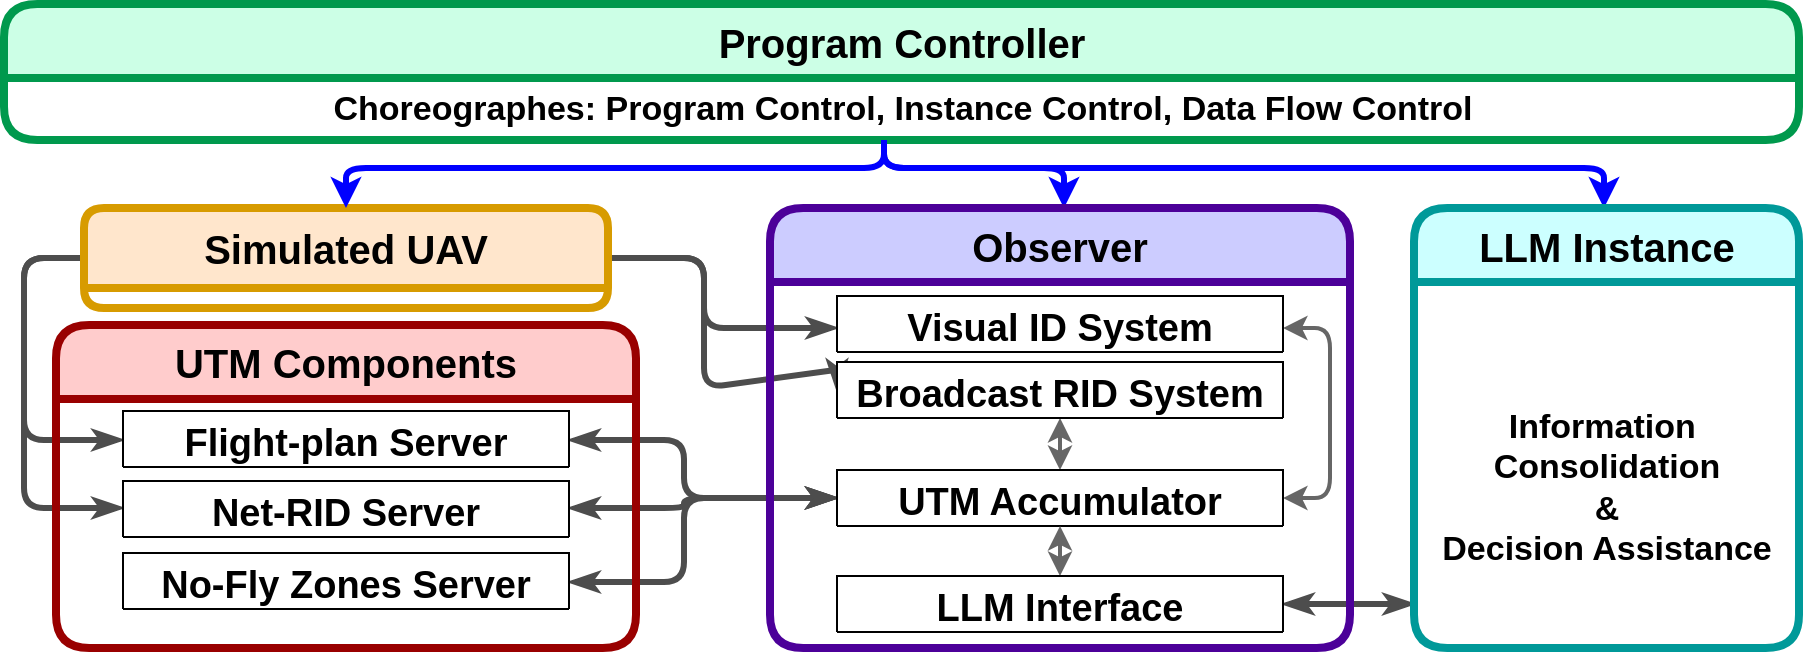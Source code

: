 <mxfile version="24.6.4" type="device">
  <diagram name="Page-1" id="Ev9KHV8LbVD18_9U95kE">
    <mxGraphModel dx="2004" dy="1203" grid="1" gridSize="10" guides="1" tooltips="1" connect="1" arrows="1" fold="1" page="1" pageScale="1" pageWidth="2339" pageHeight="3300" math="0" shadow="0">
      <root>
        <mxCell id="0" />
        <mxCell id="1" parent="0" />
        <mxCell id="lRbjT1NGwTPiWCWEcdZG-6" style="edgeStyle=orthogonalEdgeStyle;rounded=1;orthogonalLoop=1;jettySize=auto;html=1;strokeWidth=3;curved=0;endArrow=classicThin;endFill=1;jumpStyle=line;strokeColor=#4D4D4D;" parent="1" source="JzUydqIJ6qVtRUPiUywM-14" target="Jraj2u1gfLjr0mIL1iTk-41" edge="1">
          <mxGeometry relative="1" as="geometry">
            <Array as="points">
              <mxPoint x="680" y="475" />
              <mxPoint x="680" y="510" />
            </Array>
          </mxGeometry>
        </mxCell>
        <mxCell id="lRbjT1NGwTPiWCWEcdZG-7" style="edgeStyle=orthogonalEdgeStyle;rounded=1;orthogonalLoop=1;jettySize=auto;html=1;strokeWidth=3;curved=0;endArrow=classicThin;endFill=1;jumpStyle=line;strokeColor=#4D4D4D;entryX=0;entryY=0.5;entryDx=0;entryDy=0;exitX=1;exitY=0.5;exitDx=0;exitDy=0;" parent="1" source="JzUydqIJ6qVtRUPiUywM-14" target="n4PZmjlwthrs9iT0Sboe-10" edge="1">
          <mxGeometry relative="1" as="geometry">
            <mxPoint x="650" y="490" as="sourcePoint" />
            <mxPoint x="710" y="529" as="targetPoint" />
            <Array as="points">
              <mxPoint x="680" y="475" />
              <mxPoint x="680" y="540" />
              <mxPoint x="747" y="540" />
            </Array>
          </mxGeometry>
        </mxCell>
        <mxCell id="lRbjT1NGwTPiWCWEcdZG-8" style="edgeStyle=orthogonalEdgeStyle;rounded=1;orthogonalLoop=1;jettySize=auto;html=1;strokeWidth=3;curved=0;endArrow=classicThin;endFill=1;jumpStyle=line;strokeColor=#4D4D4D;entryX=0;entryY=0.5;entryDx=0;entryDy=0;" parent="1" source="JzUydqIJ6qVtRUPiUywM-14" target="n4PZmjlwthrs9iT0Sboe-1" edge="1">
          <mxGeometry relative="1" as="geometry">
            <Array as="points">
              <mxPoint x="340" y="475" />
              <mxPoint x="340" y="566" />
              <mxPoint x="390" y="566" />
            </Array>
          </mxGeometry>
        </mxCell>
        <mxCell id="lRbjT1NGwTPiWCWEcdZG-9" style="edgeStyle=orthogonalEdgeStyle;rounded=1;orthogonalLoop=1;jettySize=auto;html=1;strokeWidth=3;curved=0;endArrow=classicThin;endFill=1;jumpStyle=line;strokeColor=#4D4D4D;entryX=0;entryY=0.5;entryDx=0;entryDy=0;" parent="1" source="JzUydqIJ6qVtRUPiUywM-14" target="n4PZmjlwthrs9iT0Sboe-3" edge="1">
          <mxGeometry relative="1" as="geometry">
            <Array as="points">
              <mxPoint x="340" y="475" />
              <mxPoint x="340" y="600" />
              <mxPoint x="390" y="600" />
            </Array>
          </mxGeometry>
        </mxCell>
        <mxCell id="JzUydqIJ6qVtRUPiUywM-14" value="&lt;font style=&quot;font-size: 20px;&quot;&gt;Simulated UAV&lt;/font&gt;" style="swimlane;whiteSpace=wrap;html=1;rounded=1;fillColor=#ffe6cc;strokeColor=#D79B00;strokeWidth=4;perimeterSpacing=0;fillStyle=auto;startSize=40;fontSize=20;" parent="1" vertex="1" collapsed="1">
          <mxGeometry x="370" y="450" width="262" height="50" as="geometry">
            <mxRectangle x="358" y="430" width="290" height="90" as="alternateBounds" />
          </mxGeometry>
        </mxCell>
        <mxCell id="n4PZmjlwthrs9iT0Sboe-29" style="edgeStyle=orthogonalEdgeStyle;rounded=1;orthogonalLoop=1;jettySize=auto;html=1;strokeWidth=3;curved=0;endArrow=classicThin;endFill=1;startArrow=classicThin;startFill=1;jumpStyle=line;strokeColor=#4D4D4D;entryX=1;entryY=0.5;entryDx=0;entryDy=0;" parent="1" source="n4PZmjlwthrs9iT0Sboe-9" target="n4PZmjlwthrs9iT0Sboe-12" edge="1">
          <mxGeometry relative="1" as="geometry">
            <mxPoint x="1030" y="650" as="sourcePoint" />
            <Array as="points">
              <mxPoint x="1030" y="648" />
              <mxPoint x="1030" y="648" />
            </Array>
          </mxGeometry>
        </mxCell>
        <mxCell id="n4PZmjlwthrs9iT0Sboe-13" value="&lt;span style=&quot;font-size: 20px; text-wrap: nowrap;&quot;&gt;Program Controller&lt;/span&gt;" style="swimlane;whiteSpace=wrap;html=1;rounded=1;fillColor=#CCFFE6;strokeColor=#00994D;strokeWidth=4;perimeterSpacing=0;fillStyle=auto;startSize=37;fontSize=20;" parent="1" vertex="1">
          <mxGeometry x="330" y="348" width="897.5" height="68" as="geometry" />
        </mxCell>
        <mxCell id="lRbjT1NGwTPiWCWEcdZG-21" value="&lt;font style=&quot;font-size: 17px;&quot;&gt;Choreographes: Program Control, Instance Control, Data Flow Control&lt;/font&gt;" style="text;html=1;align=center;verticalAlign=middle;resizable=0;points=[];autosize=1;strokeColor=none;fillColor=none;fontSize=17;fontStyle=1" parent="n4PZmjlwthrs9iT0Sboe-13" vertex="1">
          <mxGeometry x="173.75" y="38" width="550" height="30" as="geometry" />
        </mxCell>
        <mxCell id="lRbjT1NGwTPiWCWEcdZG-1" style="edgeStyle=orthogonalEdgeStyle;rounded=1;orthogonalLoop=1;jettySize=auto;html=1;startArrow=classicThin;startFill=1;strokeWidth=3;curved=0;endArrow=classicThin;endFill=1;jumpStyle=line;strokeColor=#4D4D4D;exitX=0;exitY=0.5;exitDx=0;exitDy=0;entryX=1;entryY=0.5;entryDx=0;entryDy=0;" parent="1" source="n4PZmjlwthrs9iT0Sboe-11" target="n4PZmjlwthrs9iT0Sboe-1" edge="1">
          <mxGeometry relative="1" as="geometry">
            <mxPoint x="701" y="615" as="sourcePoint" />
            <mxPoint x="610" y="630" as="targetPoint" />
            <Array as="points">
              <mxPoint x="670" y="595" />
              <mxPoint x="670" y="566" />
              <mxPoint x="613" y="566" />
            </Array>
          </mxGeometry>
        </mxCell>
        <mxCell id="lRbjT1NGwTPiWCWEcdZG-2" style="edgeStyle=orthogonalEdgeStyle;rounded=1;orthogonalLoop=1;jettySize=auto;html=1;startArrow=classicThin;startFill=1;strokeWidth=3;curved=0;endArrow=classicThin;endFill=1;jumpStyle=line;strokeColor=#4D4D4D;exitX=0;exitY=0.5;exitDx=0;exitDy=0;entryX=1;entryY=0.5;entryDx=0;entryDy=0;" parent="1" source="n4PZmjlwthrs9iT0Sboe-11" target="n4PZmjlwthrs9iT0Sboe-3" edge="1">
          <mxGeometry relative="1" as="geometry">
            <mxPoint x="701" y="635" as="sourcePoint" />
            <mxPoint x="553" y="695" as="targetPoint" />
            <Array as="points">
              <mxPoint x="670" y="595" />
              <mxPoint x="670" y="600" />
              <mxPoint x="613" y="600" />
            </Array>
          </mxGeometry>
        </mxCell>
        <mxCell id="lRbjT1NGwTPiWCWEcdZG-5" style="edgeStyle=orthogonalEdgeStyle;rounded=1;orthogonalLoop=1;jettySize=auto;html=1;startArrow=classicThin;startFill=1;strokeWidth=3;curved=0;endArrow=classicThin;endFill=1;jumpStyle=line;strokeColor=#4D4D4D;exitX=0;exitY=0.5;exitDx=0;exitDy=0;entryX=1;entryY=0.5;entryDx=0;entryDy=0;" parent="1" source="n4PZmjlwthrs9iT0Sboe-11" target="n4PZmjlwthrs9iT0Sboe-5" edge="1">
          <mxGeometry relative="1" as="geometry">
            <mxPoint x="701" y="655" as="sourcePoint" />
            <mxPoint x="580" y="755" as="targetPoint" />
            <Array as="points">
              <mxPoint x="670" y="595" />
              <mxPoint x="670" y="637" />
              <mxPoint x="613" y="637" />
            </Array>
          </mxGeometry>
        </mxCell>
        <mxCell id="lRbjT1NGwTPiWCWEcdZG-12" style="edgeStyle=orthogonalEdgeStyle;rounded=1;orthogonalLoop=1;jettySize=auto;html=1;curved=0;jumpStyle=arc;strokeWidth=3;strokeColor=#0000FF;" parent="1" source="n4PZmjlwthrs9iT0Sboe-13" target="n4PZmjlwthrs9iT0Sboe-7" edge="1">
          <mxGeometry relative="1" as="geometry">
            <mxPoint x="1060" y="300" as="sourcePoint" />
            <Array as="points">
              <mxPoint x="770" y="430" />
              <mxPoint x="860" y="430" />
            </Array>
          </mxGeometry>
        </mxCell>
        <mxCell id="lRbjT1NGwTPiWCWEcdZG-13" style="edgeStyle=orthogonalEdgeStyle;rounded=1;orthogonalLoop=1;jettySize=auto;html=1;curved=0;jumpStyle=arc;strokeWidth=3;strokeColor=#0000FF;" parent="1" source="n4PZmjlwthrs9iT0Sboe-13" target="n4PZmjlwthrs9iT0Sboe-9" edge="1">
          <mxGeometry relative="1" as="geometry">
            <mxPoint x="1060" y="360" as="sourcePoint" />
            <Array as="points">
              <mxPoint x="770" y="430" />
              <mxPoint x="1130" y="430" />
            </Array>
          </mxGeometry>
        </mxCell>
        <mxCell id="n4PZmjlwthrs9iT0Sboe-7" value="&lt;font style=&quot;font-size: 20px;&quot;&gt;Observer&lt;/font&gt;" style="swimlane;whiteSpace=wrap;html=1;rounded=1;fillColor=#CCCCFF;strokeColor=#4C0099;strokeWidth=4;perimeterSpacing=0;fillStyle=auto;startSize=37;fontSize=20;" parent="1" vertex="1">
          <mxGeometry x="713" y="450" width="290" height="220" as="geometry" />
        </mxCell>
        <mxCell id="lRbjT1NGwTPiWCWEcdZG-64" style="edgeStyle=orthogonalEdgeStyle;rounded=1;orthogonalLoop=1;jettySize=auto;html=1;strokeColor=#666666;strokeWidth=2;align=center;verticalAlign=middle;fontFamily=Helvetica;fontSize=11;fontColor=default;labelBackgroundColor=default;startArrow=classic;startFill=1;endArrow=classic;curved=0;" parent="n4PZmjlwthrs9iT0Sboe-7" source="Jraj2u1gfLjr0mIL1iTk-41" target="n4PZmjlwthrs9iT0Sboe-11" edge="1">
          <mxGeometry relative="1" as="geometry">
            <Array as="points">
              <mxPoint x="280" y="60" />
              <mxPoint x="280" y="145" />
            </Array>
          </mxGeometry>
        </mxCell>
        <mxCell id="Jraj2u1gfLjr0mIL1iTk-41" value="Visual ID System" style="swimlane;fontSize=19;rounded=1;startSize=28;" parent="n4PZmjlwthrs9iT0Sboe-7" vertex="1">
          <mxGeometry x="33.5" y="44" width="223" height="28" as="geometry">
            <mxRectangle x="1210" y="720" width="250" height="30" as="alternateBounds" />
          </mxGeometry>
        </mxCell>
        <mxCell id="lRbjT1NGwTPiWCWEcdZG-31" style="edgeStyle=orthogonalEdgeStyle;rounded=1;orthogonalLoop=1;jettySize=auto;html=1;startArrow=classic;startFill=1;strokeWidth=2;curved=0;strokeColor=#666666;" parent="n4PZmjlwthrs9iT0Sboe-7" source="n4PZmjlwthrs9iT0Sboe-11" target="n4PZmjlwthrs9iT0Sboe-10" edge="1">
          <mxGeometry relative="1" as="geometry" />
        </mxCell>
        <mxCell id="n4PZmjlwthrs9iT0Sboe-11" value="UTM Accumulator" style="swimlane;fontSize=19;rounded=1;startSize=28;" parent="n4PZmjlwthrs9iT0Sboe-7" vertex="1">
          <mxGeometry x="33.5" y="131" width="223" height="28" as="geometry">
            <mxRectangle x="1210" y="720" width="250" height="30" as="alternateBounds" />
          </mxGeometry>
        </mxCell>
        <mxCell id="lRbjT1NGwTPiWCWEcdZG-28" style="edgeStyle=orthogonalEdgeStyle;rounded=1;orthogonalLoop=1;jettySize=auto;html=1;strokeWidth=2;startArrow=classic;startFill=1;strokeColor=#666666;curved=0;" parent="n4PZmjlwthrs9iT0Sboe-7" source="n4PZmjlwthrs9iT0Sboe-12" target="n4PZmjlwthrs9iT0Sboe-11" edge="1">
          <mxGeometry relative="1" as="geometry" />
        </mxCell>
        <mxCell id="n4PZmjlwthrs9iT0Sboe-12" value="LLM Interface" style="swimlane;fontSize=19;rounded=1;startSize=28;" parent="n4PZmjlwthrs9iT0Sboe-7" vertex="1">
          <mxGeometry x="33.5" y="184" width="223" height="28" as="geometry">
            <mxRectangle x="1210" y="720" width="250" height="30" as="alternateBounds" />
          </mxGeometry>
        </mxCell>
        <mxCell id="n4PZmjlwthrs9iT0Sboe-10" value="Broadcast RID System" style="swimlane;fontSize=19;rounded=1;startSize=28;" parent="n4PZmjlwthrs9iT0Sboe-7" vertex="1">
          <mxGeometry x="33.5" y="77" width="223" height="28" as="geometry">
            <mxRectangle x="1210" y="720" width="250" height="30" as="alternateBounds" />
          </mxGeometry>
        </mxCell>
        <mxCell id="n4PZmjlwthrs9iT0Sboe-8" value="&lt;span style=&quot;font-size: 20px; text-wrap: nowrap;&quot;&gt;UTM Components&lt;/span&gt;" style="swimlane;whiteSpace=wrap;html=1;rounded=1;fillColor=#FFCCCC;strokeColor=#990000;strokeWidth=4;perimeterSpacing=0;fillStyle=auto;startSize=37;fontSize=20;" parent="1" vertex="1">
          <mxGeometry x="356" y="508.5" width="290" height="161.5" as="geometry" />
        </mxCell>
        <mxCell id="n4PZmjlwthrs9iT0Sboe-1" value="Flight-plan Server" style="swimlane;fontSize=19;rounded=1;startSize=28;" parent="n4PZmjlwthrs9iT0Sboe-8" vertex="1" collapsed="1">
          <mxGeometry x="33.5" y="43" width="223" height="28" as="geometry">
            <mxRectangle x="44.5" y="50" width="201" height="60" as="alternateBounds" />
          </mxGeometry>
        </mxCell>
        <mxCell id="n4PZmjlwthrs9iT0Sboe-4" value="&lt;font style=&quot;font-size: 14px;&quot;&gt;Holds public flight-plans&lt;br&gt;&lt;/font&gt;" style="text;html=1;align=center;verticalAlign=middle;resizable=0;points=[];autosize=1;strokeColor=none;fillColor=none;" parent="n4PZmjlwthrs9iT0Sboe-1" vertex="1">
          <mxGeometry x="11" y="27" width="170" height="30" as="geometry" />
        </mxCell>
        <mxCell id="n4PZmjlwthrs9iT0Sboe-3" value="Net-RID Server" style="swimlane;fontSize=19;rounded=1;startSize=28;" parent="n4PZmjlwthrs9iT0Sboe-8" vertex="1" collapsed="1">
          <mxGeometry x="33.5" y="78" width="223" height="28" as="geometry">
            <mxRectangle x="44.5" y="120" width="201" height="60" as="alternateBounds" />
          </mxGeometry>
        </mxCell>
        <mxCell id="lRbjT1NGwTPiWCWEcdZG-24" value="&lt;font style=&quot;font-size: 14px;&quot;&gt;Holds sent Net-RID messages&lt;br&gt;&lt;/font&gt;" style="text;html=1;align=center;verticalAlign=middle;resizable=0;points=[];autosize=1;strokeColor=none;fillColor=none;" parent="n4PZmjlwthrs9iT0Sboe-3" vertex="1">
          <mxGeometry x="-9" y="25" width="210" height="30" as="geometry" />
        </mxCell>
        <mxCell id="n4PZmjlwthrs9iT0Sboe-5" value="No-Fly Zones Server" style="swimlane;fontSize=19;rounded=1;startSize=28;" parent="n4PZmjlwthrs9iT0Sboe-8" vertex="1" collapsed="1">
          <mxGeometry x="33.5" y="114" width="223" height="28" as="geometry">
            <mxRectangle x="44.5" y="190" width="201" height="60" as="alternateBounds" />
          </mxGeometry>
        </mxCell>
        <mxCell id="n4PZmjlwthrs9iT0Sboe-6" value="&lt;font style=&quot;font-size: 14px;&quot;&gt;Holds the no-fly zones&lt;br&gt;&lt;/font&gt;" style="text;html=1;align=center;verticalAlign=middle;resizable=0;points=[];autosize=1;strokeColor=none;fillColor=none;" parent="n4PZmjlwthrs9iT0Sboe-5" vertex="1">
          <mxGeometry x="16" y="27" width="160" height="30" as="geometry" />
        </mxCell>
        <mxCell id="n4PZmjlwthrs9iT0Sboe-9" value="&lt;span style=&quot;font-size: 20px; text-wrap: nowrap;&quot;&gt;LLM Instance&lt;/span&gt;" style="swimlane;whiteSpace=wrap;html=1;rounded=1;fillColor=#CCFFFF;strokeColor=#009999;strokeWidth=4;perimeterSpacing=0;fillStyle=auto;startSize=37;fontSize=20;" parent="1" vertex="1">
          <mxGeometry x="1035" y="450" width="192.5" height="220" as="geometry" />
        </mxCell>
        <mxCell id="JzUydqIJ6qVtRUPiUywM-3" value="&lt;div style=&quot;font-size: 17px;&quot;&gt;&lt;font style=&quot;font-size: 17px;&quot;&gt;&lt;b&gt;Information&amp;nbsp;&lt;/b&gt;&lt;/font&gt;&lt;/div&gt;&lt;div style=&quot;font-size: 17px;&quot;&gt;&lt;font style=&quot;font-size: 17px;&quot;&gt;&lt;b&gt;Consolidation&lt;br&gt;&lt;/b&gt;&lt;/font&gt;&lt;/div&gt;&lt;div style=&quot;font-size: 17px;&quot;&gt;&lt;font style=&quot;font-size: 17px;&quot;&gt;&lt;b&gt;&amp;amp;&lt;/b&gt;&lt;/font&gt;&lt;/div&gt;&lt;font style=&quot;font-size: 17px;&quot;&gt;&lt;b&gt;Decision Assistance&lt;/b&gt;&lt;/font&gt;" style="text;html=1;align=center;verticalAlign=middle;resizable=0;points=[];autosize=1;strokeColor=none;fillColor=none;" parent="n4PZmjlwthrs9iT0Sboe-9" vertex="1">
          <mxGeometry x="1.25" y="89.5" width="190" height="100" as="geometry" />
        </mxCell>
        <mxCell id="lRbjT1NGwTPiWCWEcdZG-11" style="edgeStyle=orthogonalEdgeStyle;rounded=1;orthogonalLoop=1;jettySize=auto;html=1;curved=0;jumpStyle=arc;strokeWidth=3;strokeColor=#0000FF;" parent="1" source="n4PZmjlwthrs9iT0Sboe-13" target="JzUydqIJ6qVtRUPiUywM-14" edge="1">
          <mxGeometry relative="1" as="geometry">
            <mxPoint x="1060" y="370" as="sourcePoint" />
            <Array as="points">
              <mxPoint x="770" y="430" />
              <mxPoint x="501" y="430" />
            </Array>
          </mxGeometry>
        </mxCell>
      </root>
    </mxGraphModel>
  </diagram>
</mxfile>
